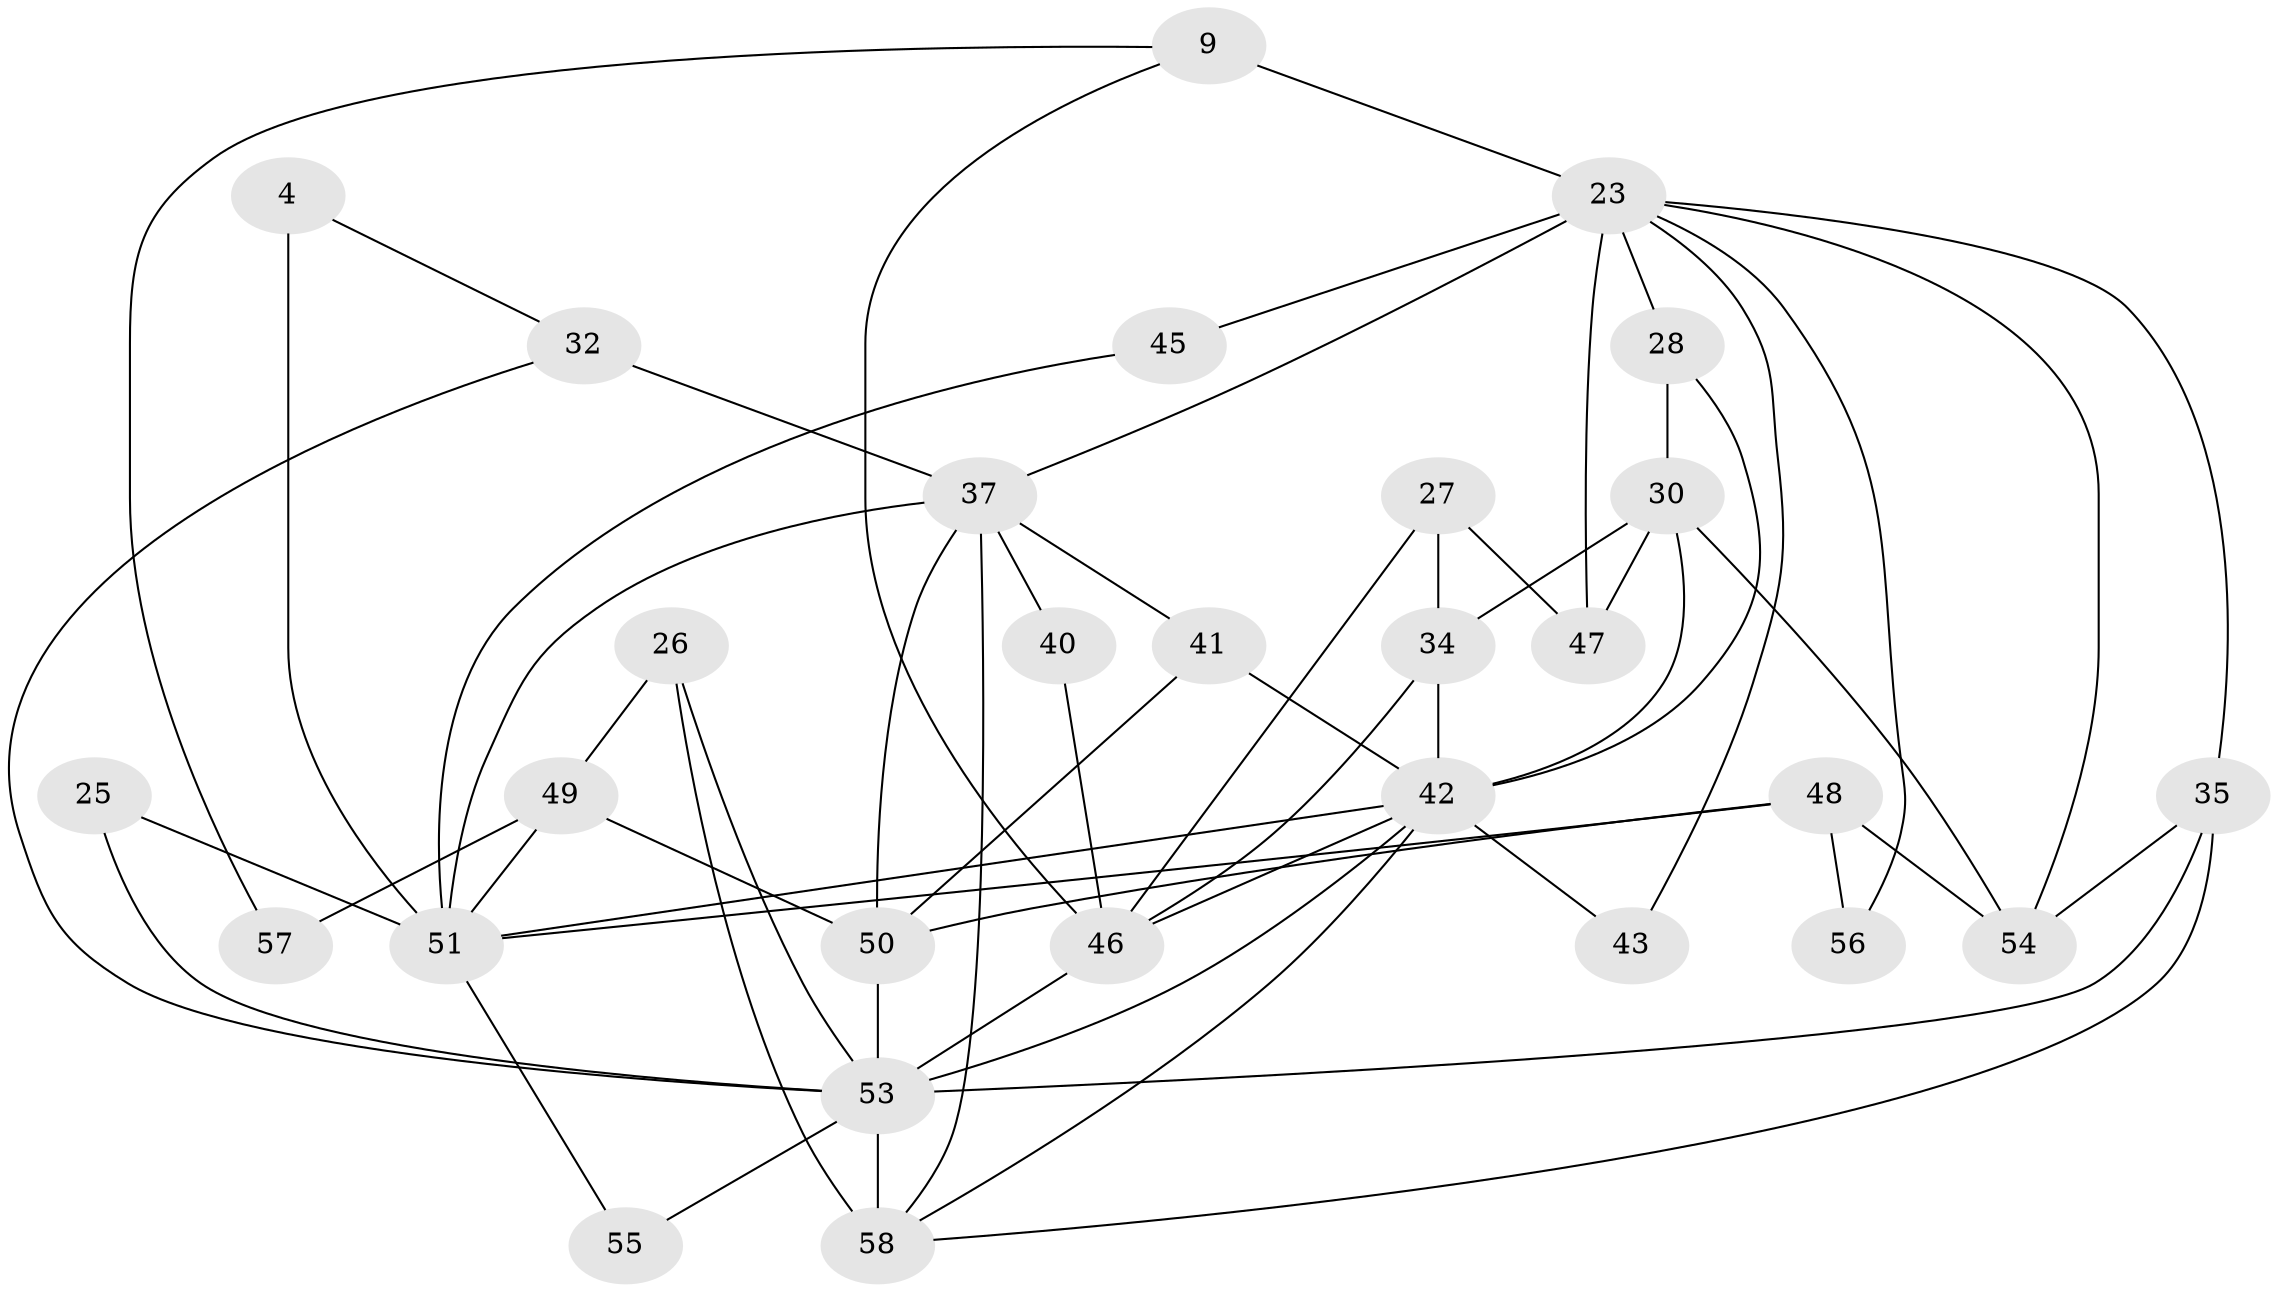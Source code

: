 // original degree distribution, {2: 0.13793103448275862, 3: 0.3103448275862069, 4: 0.20689655172413793, 6: 0.08620689655172414, 5: 0.1896551724137931, 8: 0.017241379310344827, 7: 0.05172413793103448}
// Generated by graph-tools (version 1.1) at 2025/48/03/09/25 04:48:55]
// undirected, 29 vertices, 60 edges
graph export_dot {
graph [start="1"]
  node [color=gray90,style=filled];
  4;
  9;
  23 [super="+6+22"];
  25;
  26 [super="+17"];
  27 [super="+3"];
  28;
  30 [super="+10"];
  32 [super="+2"];
  34;
  35 [super="+33"];
  37 [super="+36"];
  40;
  41 [super="+29"];
  42 [super="+12+38+19"];
  43;
  45;
  46 [super="+14"];
  47;
  48 [super="+20"];
  49;
  50 [super="+7"];
  51 [super="+39+21"];
  53 [super="+44+31"];
  54 [super="+8"];
  55;
  56;
  57;
  58 [super="+13+52"];
  4 -- 51 [weight=3];
  4 -- 32;
  9 -- 23 [weight=3];
  9 -- 46 [weight=2];
  9 -- 57;
  23 -- 37;
  23 -- 43 [weight=2];
  23 -- 45;
  23 -- 56;
  23 -- 47;
  23 -- 35;
  23 -- 28;
  23 -- 54;
  25 -- 51;
  25 -- 53;
  26 -- 53 [weight=2];
  26 -- 49;
  26 -- 58 [weight=2];
  27 -- 46;
  27 -- 34 [weight=2];
  27 -- 47;
  28 -- 30;
  28 -- 42;
  30 -- 54;
  30 -- 34;
  30 -- 47;
  30 -- 42;
  32 -- 37 [weight=2];
  32 -- 53;
  34 -- 46;
  34 -- 42 [weight=2];
  35 -- 54 [weight=2];
  35 -- 53;
  35 -- 58;
  37 -- 40;
  37 -- 41;
  37 -- 50;
  37 -- 51 [weight=2];
  37 -- 58;
  40 -- 46;
  41 -- 42 [weight=2];
  41 -- 50;
  42 -- 43 [weight=2];
  42 -- 53 [weight=2];
  42 -- 46;
  42 -- 51 [weight=2];
  42 -- 58;
  45 -- 51;
  46 -- 53 [weight=4];
  48 -- 54 [weight=2];
  48 -- 50 [weight=2];
  48 -- 56;
  48 -- 51;
  49 -- 57;
  49 -- 50;
  49 -- 51;
  50 -- 53 [weight=2];
  51 -- 55 [weight=2];
  53 -- 55 [weight=2];
  53 -- 58 [weight=2];
}

